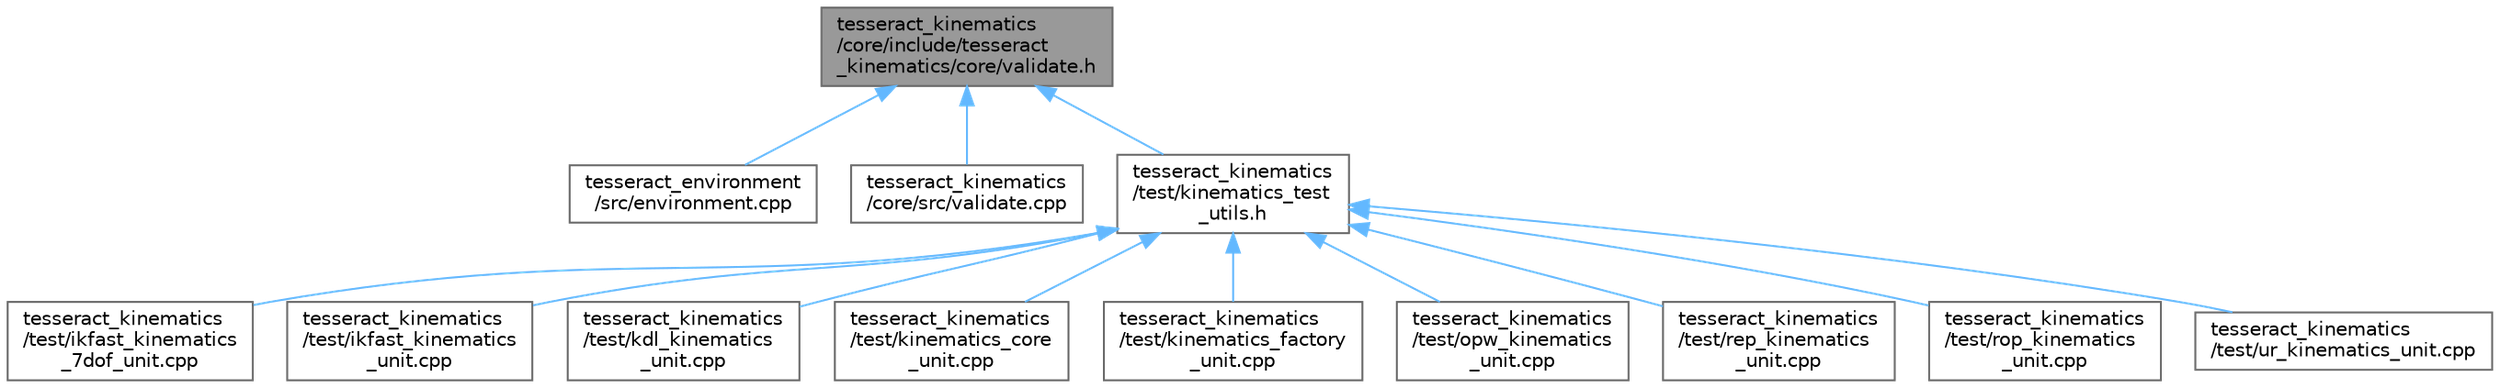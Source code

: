 digraph "tesseract_kinematics/core/include/tesseract_kinematics/core/validate.h"
{
 // LATEX_PDF_SIZE
  bgcolor="transparent";
  edge [fontname=Helvetica,fontsize=10,labelfontname=Helvetica,labelfontsize=10];
  node [fontname=Helvetica,fontsize=10,shape=box,height=0.2,width=0.4];
  Node1 [label="tesseract_kinematics\l/core/include/tesseract\l_kinematics/core/validate.h",height=0.2,width=0.4,color="gray40", fillcolor="grey60", style="filled", fontcolor="black",tooltip="This contains utility function validate things like forward kinematics match inverse kinematics."];
  Node1 -> Node2 [dir="back",color="steelblue1",style="solid"];
  Node2 [label="tesseract_environment\l/src/environment.cpp",height=0.2,width=0.4,color="grey40", fillcolor="white", style="filled",URL="$dc/d82/environment_8cpp.html",tooltip="Tesseract environment interface implementation."];
  Node1 -> Node3 [dir="back",color="steelblue1",style="solid"];
  Node3 [label="tesseract_kinematics\l/core/src/validate.cpp",height=0.2,width=0.4,color="grey40", fillcolor="white", style="filled",URL="$dd/d93/validate_8cpp.html",tooltip="This contains utility function validate things like forward kinematics match inverse kinematics."];
  Node1 -> Node4 [dir="back",color="steelblue1",style="solid"];
  Node4 [label="tesseract_kinematics\l/test/kinematics_test\l_utils.h",height=0.2,width=0.4,color="grey40", fillcolor="white", style="filled",URL="$d7/dcb/kinematics__test__utils_8h.html",tooltip=" "];
  Node4 -> Node5 [dir="back",color="steelblue1",style="solid"];
  Node5 [label="tesseract_kinematics\l/test/ikfast_kinematics\l_7dof_unit.cpp",height=0.2,width=0.4,color="grey40", fillcolor="white", style="filled",URL="$d8/db1/ikfast__kinematics__7dof__unit_8cpp.html",tooltip=" "];
  Node4 -> Node6 [dir="back",color="steelblue1",style="solid"];
  Node6 [label="tesseract_kinematics\l/test/ikfast_kinematics\l_unit.cpp",height=0.2,width=0.4,color="grey40", fillcolor="white", style="filled",URL="$d6/dd6/ikfast__kinematics__unit_8cpp.html",tooltip=" "];
  Node4 -> Node7 [dir="back",color="steelblue1",style="solid"];
  Node7 [label="tesseract_kinematics\l/test/kdl_kinematics\l_unit.cpp",height=0.2,width=0.4,color="grey40", fillcolor="white", style="filled",URL="$da/d94/kdl__kinematics__unit_8cpp.html",tooltip=" "];
  Node4 -> Node8 [dir="back",color="steelblue1",style="solid"];
  Node8 [label="tesseract_kinematics\l/test/kinematics_core\l_unit.cpp",height=0.2,width=0.4,color="grey40", fillcolor="white", style="filled",URL="$d4/d0f/kinematics__core__unit_8cpp.html",tooltip=" "];
  Node4 -> Node9 [dir="back",color="steelblue1",style="solid"];
  Node9 [label="tesseract_kinematics\l/test/kinematics_factory\l_unit.cpp",height=0.2,width=0.4,color="grey40", fillcolor="white", style="filled",URL="$d7/d1d/kinematics__factory__unit_8cpp.html",tooltip="Tesseract kinematics factory test."];
  Node4 -> Node10 [dir="back",color="steelblue1",style="solid"];
  Node10 [label="tesseract_kinematics\l/test/opw_kinematics\l_unit.cpp",height=0.2,width=0.4,color="grey40", fillcolor="white", style="filled",URL="$d6/d2e/opw__kinematics__unit_8cpp.html",tooltip="Tesseract opw kinematics test."];
  Node4 -> Node11 [dir="back",color="steelblue1",style="solid"];
  Node11 [label="tesseract_kinematics\l/test/rep_kinematics\l_unit.cpp",height=0.2,width=0.4,color="grey40", fillcolor="white", style="filled",URL="$d9/dee/rep__kinematics__unit_8cpp.html",tooltip=" "];
  Node4 -> Node12 [dir="back",color="steelblue1",style="solid"];
  Node12 [label="tesseract_kinematics\l/test/rop_kinematics\l_unit.cpp",height=0.2,width=0.4,color="grey40", fillcolor="white", style="filled",URL="$d0/dac/rop__kinematics__unit_8cpp.html",tooltip=" "];
  Node4 -> Node13 [dir="back",color="steelblue1",style="solid"];
  Node13 [label="tesseract_kinematics\l/test/ur_kinematics_unit.cpp",height=0.2,width=0.4,color="grey40", fillcolor="white", style="filled",URL="$d3/d31/ur__kinematics__unit_8cpp.html",tooltip=" "];
}
